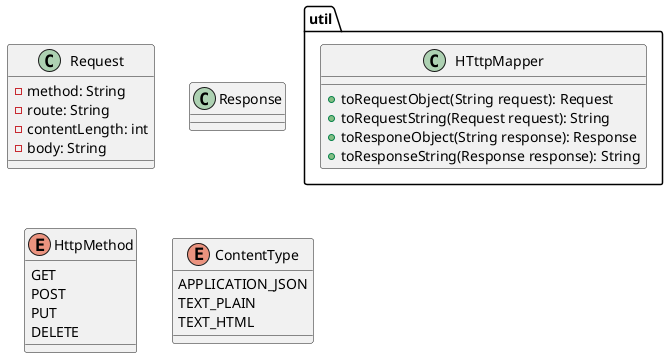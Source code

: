 @startuml


class Request {
    - method: String
    - route: String
    - contentLength: int
    - body: String
    }

class Response {
}

enum HttpMethod {
    GET
    POST
    PUT
    DELETE
    }

enum ContentType {
    APPLICATION_JSON
    TEXT_PLAIN
    TEXT_HTML
}

package util {
    class HTttpMapper {
    + toRequestObject(String request): Request
    + toRequestString(Request request): String
    + toResponeObject(String response): Response
    + toResponseString(Response response): String
}
}

@enduml

